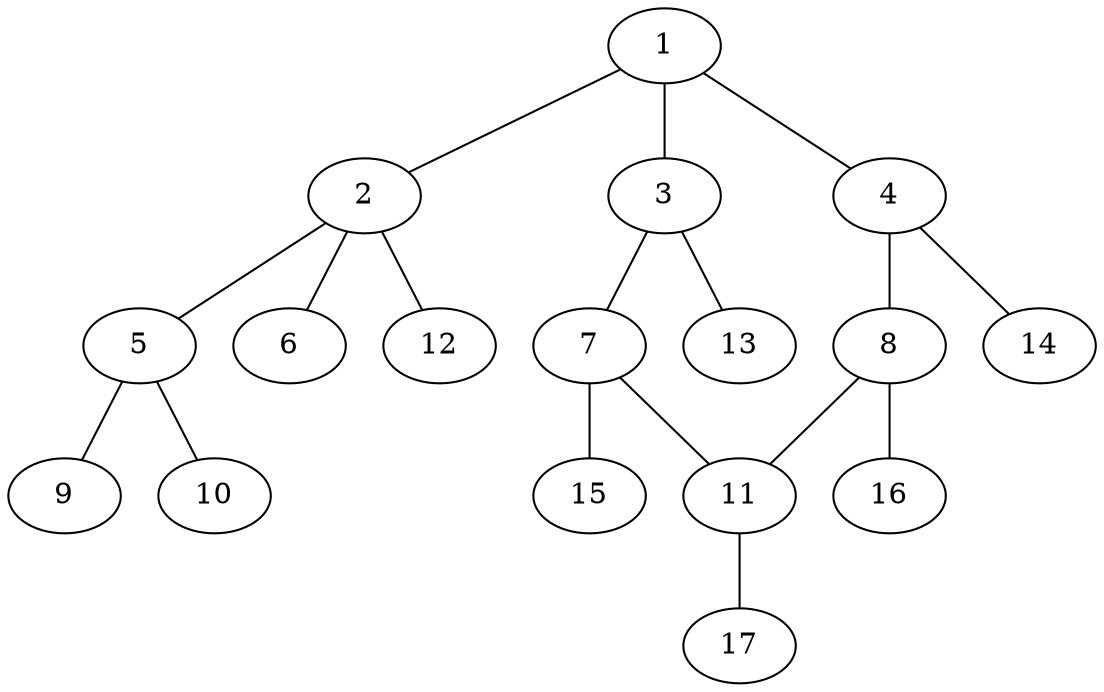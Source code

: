 graph molecule_1520 {
	1	 [chem=C];
	2	 [chem=C];
	1 -- 2	 [valence=1];
	3	 [chem=C];
	1 -- 3	 [valence=2];
	4	 [chem=C];
	1 -- 4	 [valence=1];
	5	 [chem=C];
	2 -- 5	 [valence=1];
	6	 [chem=Cl];
	2 -- 6	 [valence=1];
	12	 [chem=H];
	2 -- 12	 [valence=1];
	7	 [chem=C];
	3 -- 7	 [valence=1];
	13	 [chem=H];
	3 -- 13	 [valence=1];
	8	 [chem=C];
	4 -- 8	 [valence=2];
	14	 [chem=H];
	4 -- 14	 [valence=1];
	9	 [chem=O];
	5 -- 9	 [valence=2];
	10	 [chem=Cl];
	5 -- 10	 [valence=1];
	11	 [chem=C];
	7 -- 11	 [valence=2];
	15	 [chem=H];
	7 -- 15	 [valence=1];
	8 -- 11	 [valence=1];
	16	 [chem=H];
	8 -- 16	 [valence=1];
	17	 [chem=H];
	11 -- 17	 [valence=1];
}
